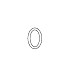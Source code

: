   \begin{scope}[shift={(-9.21, 8.723)}]
    \path[draw=black,line width=0.003cm] (9.391, -8.588).. controls (9.391, -8.509) and (9.348, -8.453) .. (9.301, -8.453).. controls (9.254, -8.453) and (9.212, -8.51) .. (9.212, -8.587).. controls (9.212, -8.666) and (9.255, -8.721) .. (9.301, -8.721).. controls (9.349, -8.721) and (9.391, -8.665) .. (9.391, -8.588) -- cycle(9.362, -8.583).. controls (9.362, -8.646) and (9.334, -8.696) .. (9.301, -8.696).. controls (9.268, -8.696) and (9.241, -8.646) .. (9.241, -8.583).. controls (9.241, -8.521) and (9.27, -8.479) .. (9.301, -8.479).. controls (9.332, -8.479) and (9.362, -8.521) .. (9.362, -8.583) -- cycle;



  \end{scope}
